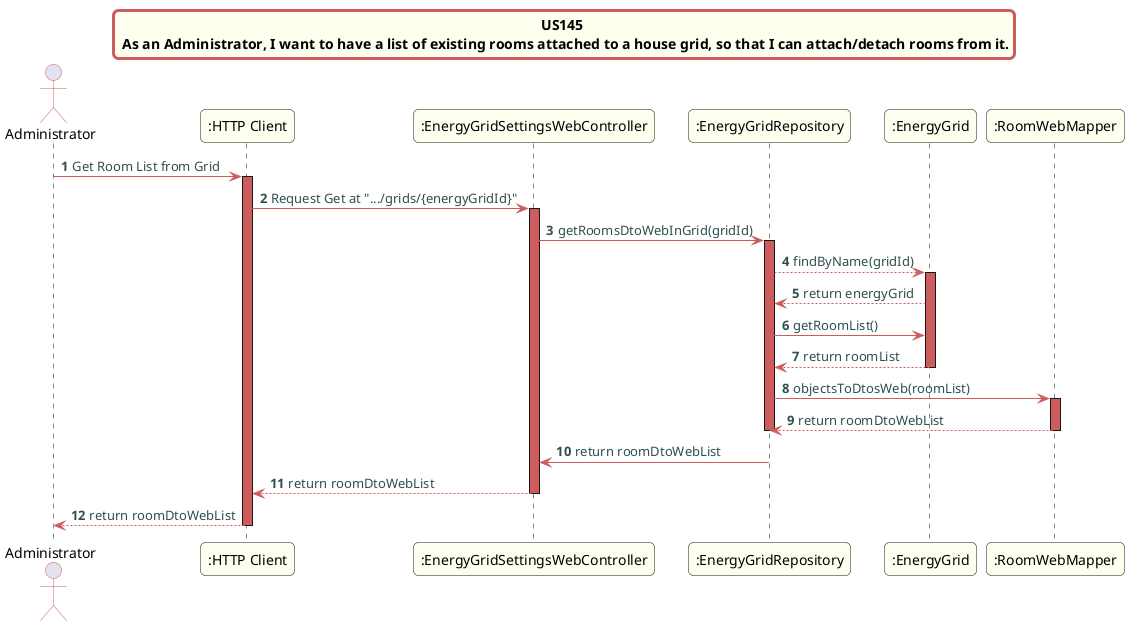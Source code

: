 @startuml
skinparam titleBorderRoundCorner 10
skinparam titleBorderThickness 3
skinparam titleBorderColor indianred
skinparam titleBackgroundColor ivory
skinparam FontName quicksand

skinparam actor {
 	BorderColor indianred
 	}

 skinparam sequence {
 	LifeLineBackgroundColor indianred
 	ParticipantBackgroundColor ivory
 }

 skinparam roundcorner 10

 skinparam component {
   arrowThickness 1
   ArrowFontName Verdana
   ArrowColor indianred
   ArrowFontColor darkslategrey
 }
title US145 \n As an Administrator, I want to have a list of existing rooms attached to a house grid, so that I can attach/detach rooms from it.
autonumber
actor "Administrator"
"Administrator" -> ":HTTP Client":  Get Room List from Grid
activate ":HTTP Client"
":HTTP Client" -> ":EnergyGridSettingsWebController":  Request Get at ".../grids/{energyGridId}"
activate ":EnergyGridSettingsWebController"
":EnergyGridSettingsWebController" -> ":EnergyGridRepository": getRoomsDtoWebInGrid(gridId)
activate ":EnergyGridRepository"
":EnergyGridRepository" --> ":EnergyGrid": findByName(gridId)
activate ":EnergyGrid"
":EnergyGrid" --> ":EnergyGridRepository": return energyGrid
":EnergyGridRepository" -> ":EnergyGrid": getRoomList()
":EnergyGrid" --> ":EnergyGridRepository" : return roomList
deactivate ":EnergyGrid"
":EnergyGridRepository" -> ":RoomWebMapper": objectsToDtosWeb(roomList)
activate ":RoomWebMapper"
":RoomWebMapper" --> ":EnergyGridRepository" : return roomDtoWebList
deactivate ":RoomWebMapper"
deactivate ":EnergyGridRepository"
":EnergyGridRepository" -> ":EnergyGridSettingsWebController" : return roomDtoWebList
":EnergyGridSettingsWebController" --> ":HTTP Client": return roomDtoWebList
deactivate ":EnergyGridSettingsWebController"
":HTTP Client" --> "Administrator": return roomDtoWebList
deactivate ":HTTP Client"
@enduml
